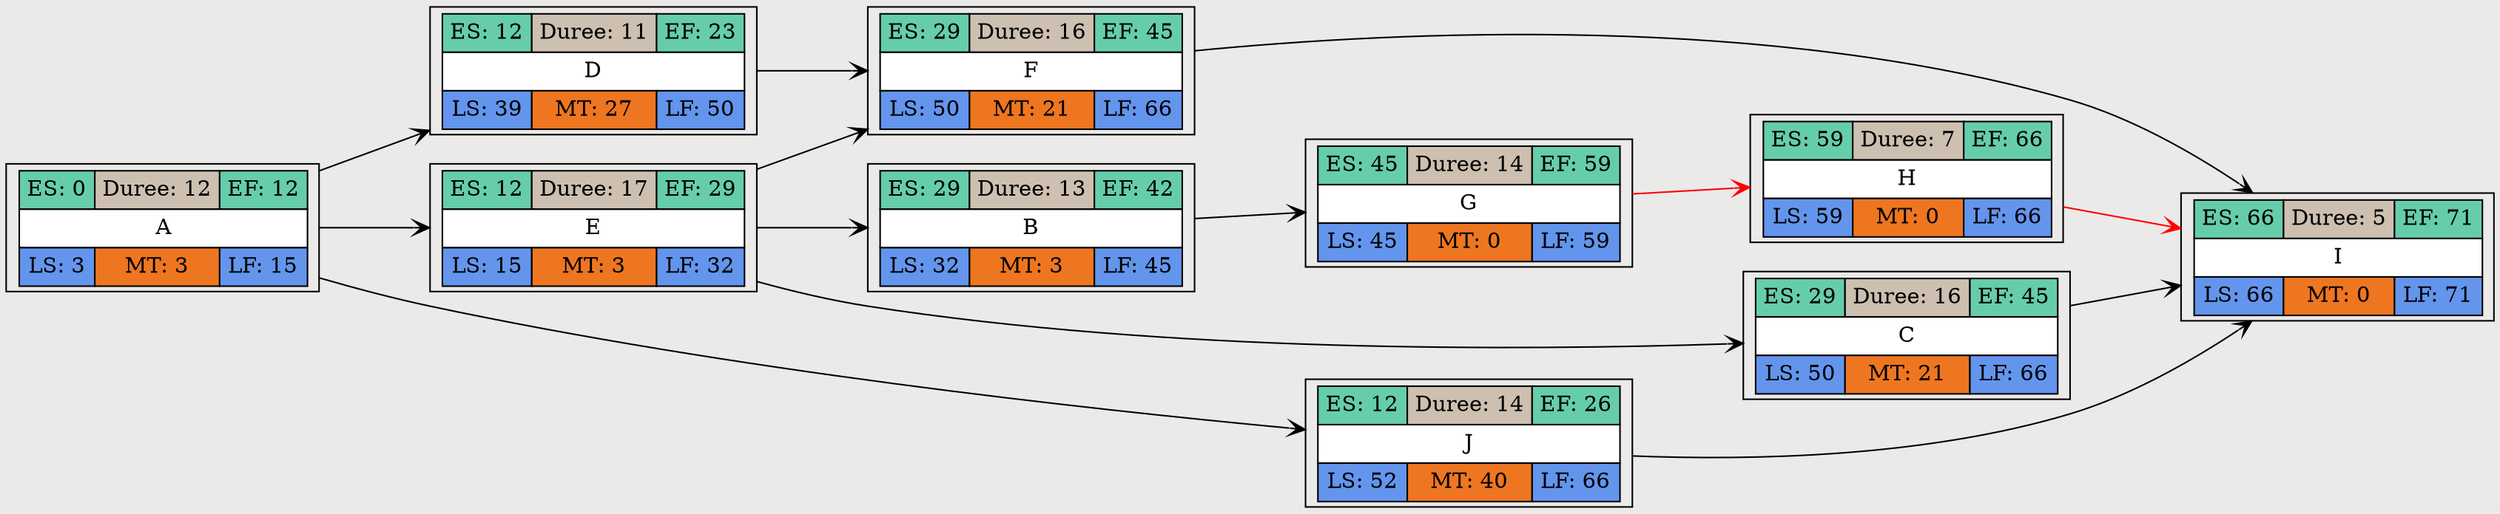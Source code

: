digraph PERT {
  rankdir=LR;
  ranksep=1;
  node [shape=record];
  edge [arrowhead=vee];
  bgcolor="#ECE9E9";
  64 [label=<<TABLE BORDER='0' CELLBORDER='1' CELLSPACING='0' CELLPADDING='4'>
        <TR><TD BGCOLOR= 'aquamarine3'>ES: 0</TD><TD BGCOLOR= 'antiquewhite3'>Duree: 12</TD><TD BGCOLOR= 'aquamarine3'>EF: 12</TD></TR>
        <TR><TD BGCOLOR= 'white' COLSPAN='3'>A</TD></TR>
        <TR><TD BGCOLOR= 'cornflowerblue'>LS: 3</TD><TD BGCOLOR= 'chocolate2'>MT: 3</TD><TD BGCOLOR= 'cornflowerblue'>LF: 15</TD></TR>
        
        </TABLE>>]
  65 [label=<<TABLE BORDER='0' CELLBORDER='1' CELLSPACING='0' CELLPADDING='4'>
        <TR><TD BGCOLOR= 'aquamarine3'>ES: 29</TD><TD BGCOLOR= 'antiquewhite3'>Duree: 13</TD><TD BGCOLOR= 'aquamarine3'>EF: 42</TD></TR>
        <TR><TD BGCOLOR= 'white' COLSPAN='3'>B</TD></TR>
        <TR><TD BGCOLOR= 'cornflowerblue'>LS: 32</TD><TD BGCOLOR= 'chocolate2'>MT: 3</TD><TD BGCOLOR= 'cornflowerblue'>LF: 45</TD></TR>
        
        </TABLE>>]
  66 [label=<<TABLE BORDER='0' CELLBORDER='1' CELLSPACING='0' CELLPADDING='4'>
        <TR><TD BGCOLOR= 'aquamarine3'>ES: 29</TD><TD BGCOLOR= 'antiquewhite3'>Duree: 16</TD><TD BGCOLOR= 'aquamarine3'>EF: 45</TD></TR>
        <TR><TD BGCOLOR= 'white' COLSPAN='3'>C</TD></TR>
        <TR><TD BGCOLOR= 'cornflowerblue'>LS: 50</TD><TD BGCOLOR= 'chocolate2'>MT: 21</TD><TD BGCOLOR= 'cornflowerblue'>LF: 66</TD></TR>
        
        </TABLE>>]
  67 [label=<<TABLE BORDER='0' CELLBORDER='1' CELLSPACING='0' CELLPADDING='4'>
        <TR><TD BGCOLOR= 'aquamarine3'>ES: 12</TD><TD BGCOLOR= 'antiquewhite3'>Duree: 11</TD><TD BGCOLOR= 'aquamarine3'>EF: 23</TD></TR>
        <TR><TD BGCOLOR= 'white' COLSPAN='3'>D</TD></TR>
        <TR><TD BGCOLOR= 'cornflowerblue'>LS: 39</TD><TD BGCOLOR= 'chocolate2'>MT: 27</TD><TD BGCOLOR= 'cornflowerblue'>LF: 50</TD></TR>
        
        </TABLE>>]
  68 [label=<<TABLE BORDER='0' CELLBORDER='1' CELLSPACING='0' CELLPADDING='4'>
        <TR><TD BGCOLOR= 'aquamarine3'>ES: 12</TD><TD BGCOLOR= 'antiquewhite3'>Duree: 17</TD><TD BGCOLOR= 'aquamarine3'>EF: 29</TD></TR>
        <TR><TD BGCOLOR= 'white' COLSPAN='3'>E</TD></TR>
        <TR><TD BGCOLOR= 'cornflowerblue'>LS: 15</TD><TD BGCOLOR= 'chocolate2'>MT: 3</TD><TD BGCOLOR= 'cornflowerblue'>LF: 32</TD></TR>
        
        </TABLE>>]
  69 [label=<<TABLE BORDER='0' CELLBORDER='1' CELLSPACING='0' CELLPADDING='4'>
        <TR><TD BGCOLOR= 'aquamarine3'>ES: 29</TD><TD BGCOLOR= 'antiquewhite3'>Duree: 16</TD><TD BGCOLOR= 'aquamarine3'>EF: 45</TD></TR>
        <TR><TD BGCOLOR= 'white' COLSPAN='3'>F</TD></TR>
        <TR><TD BGCOLOR= 'cornflowerblue'>LS: 50</TD><TD BGCOLOR= 'chocolate2'>MT: 21</TD><TD BGCOLOR= 'cornflowerblue'>LF: 66</TD></TR>
        
        </TABLE>>]
  70 [label=<<TABLE BORDER='0' CELLBORDER='1' CELLSPACING='0' CELLPADDING='4'>
        <TR><TD BGCOLOR= 'aquamarine3'>ES: 45</TD><TD BGCOLOR= 'antiquewhite3'>Duree: 14</TD><TD BGCOLOR= 'aquamarine3'>EF: 59</TD></TR>
        <TR><TD BGCOLOR= 'white' COLSPAN='3'>G</TD></TR>
        <TR><TD BGCOLOR= 'cornflowerblue'>LS: 45</TD><TD BGCOLOR= 'chocolate2'>MT: 0</TD><TD BGCOLOR= 'cornflowerblue'>LF: 59</TD></TR>
        
        </TABLE>>]
  71 [label=<<TABLE BORDER='0' CELLBORDER='1' CELLSPACING='0' CELLPADDING='4'>
        <TR><TD BGCOLOR= 'aquamarine3'>ES: 59</TD><TD BGCOLOR= 'antiquewhite3'>Duree: 7</TD><TD BGCOLOR= 'aquamarine3'>EF: 66</TD></TR>
        <TR><TD BGCOLOR= 'white' COLSPAN='3'>H</TD></TR>
        <TR><TD BGCOLOR= 'cornflowerblue'>LS: 59</TD><TD BGCOLOR= 'chocolate2'>MT: 0</TD><TD BGCOLOR= 'cornflowerblue'>LF: 66</TD></TR>
        
        </TABLE>>]
  72 [label=<<TABLE BORDER='0' CELLBORDER='1' CELLSPACING='0' CELLPADDING='4'>
        <TR><TD BGCOLOR= 'aquamarine3'>ES: 66</TD><TD BGCOLOR= 'antiquewhite3'>Duree: 5</TD><TD BGCOLOR= 'aquamarine3'>EF: 71</TD></TR>
        <TR><TD BGCOLOR= 'white' COLSPAN='3'>I</TD></TR>
        <TR><TD BGCOLOR= 'cornflowerblue'>LS: 66</TD><TD BGCOLOR= 'chocolate2'>MT: 0</TD><TD BGCOLOR= 'cornflowerblue'>LF: 71</TD></TR>
        
        </TABLE>>]
  73 [label=<<TABLE BORDER='0' CELLBORDER='1' CELLSPACING='0' CELLPADDING='4'>
        <TR><TD BGCOLOR= 'aquamarine3'>ES: 12</TD><TD BGCOLOR= 'antiquewhite3'>Duree: 14</TD><TD BGCOLOR= 'aquamarine3'>EF: 26</TD></TR>
        <TR><TD BGCOLOR= 'white' COLSPAN='3'>J</TD></TR>
        <TR><TD BGCOLOR= 'cornflowerblue'>LS: 52</TD><TD BGCOLOR= 'chocolate2'>MT: 40</TD><TD BGCOLOR= 'cornflowerblue'>LF: 66</TD></TR>
        
        </TABLE>>]
  68 -> 65
  68 -> 66
  64 -> 67
  64 -> 68
  67 -> 69
  68 -> 69
  65 -> 70
  70 -> 71 [color=red]
  73 -> 72
  66 -> 72
  71 -> 72 [color=red]
  69 -> 72
  64 -> 73
}
